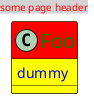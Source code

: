 {
  "sha1": "kjvpp16jnkwjw7khav5wnnrxszz3nba",
  "insertion": {
    "when": "2024-06-03T18:59:33.055Z",
    "url": "https://github.com/plantuml/plantuml/pull/980",
    "user": "plantuml@gmail.com"
  }
}
@startuml

<style>
document {
  header {
    FontColor red
	BackgroundColor lightGray
  }
}
  
classDiagram {
  class {
	  FontColor blue
	  BackgroundColor yellow
	  
	  header {
	  	FontSize 20
	  	FontColor green
	  	BackgroundColor red
	  }
  }
}
</style>

header some page header

class Foo {
  dummy
}

@enduml
